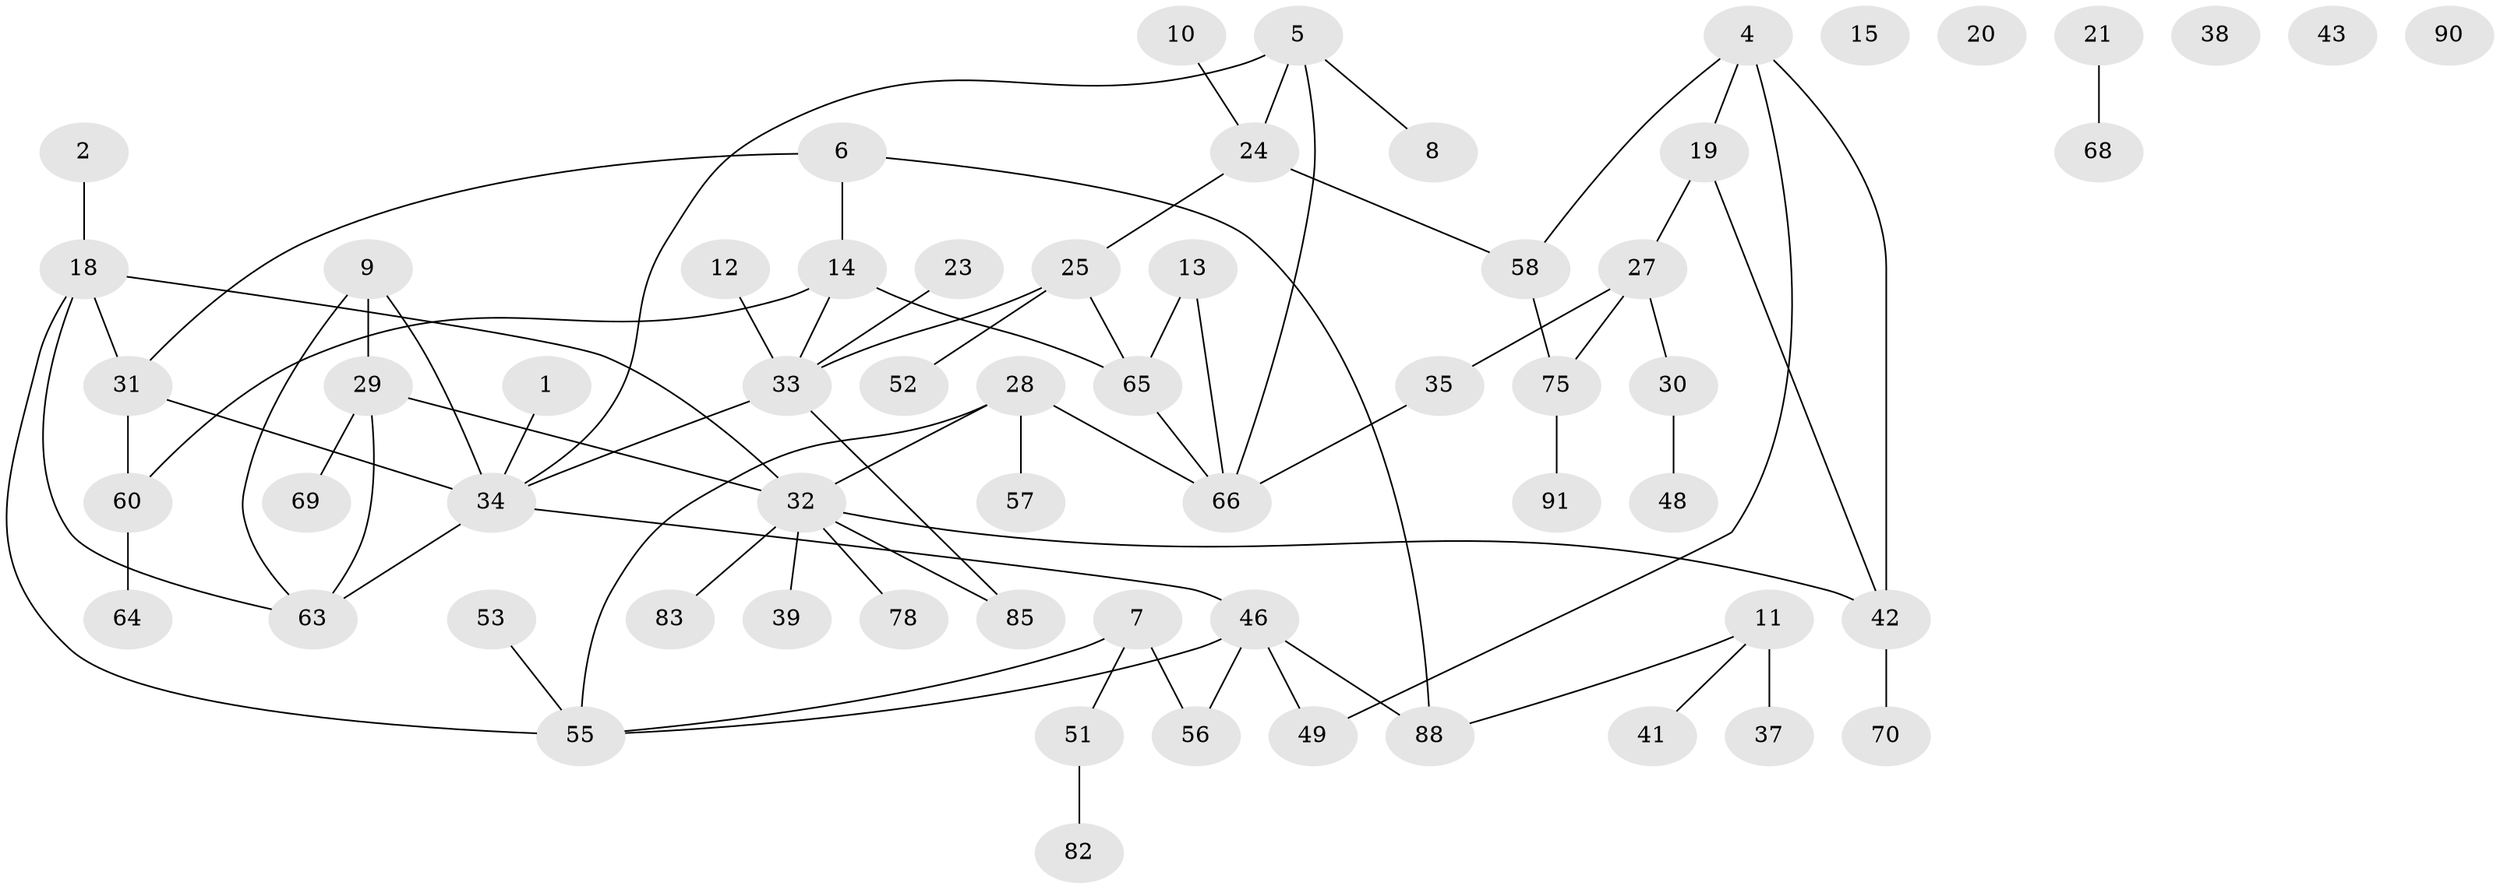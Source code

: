 // original degree distribution, {1: 0.28421052631578947, 2: 0.30526315789473685, 3: 0.15789473684210525, 5: 0.06315789473684211, 4: 0.11578947368421053, 0: 0.042105263157894736, 6: 0.031578947368421054}
// Generated by graph-tools (version 1.1) at 2025/41/03/06/25 10:41:22]
// undirected, 62 vertices, 76 edges
graph export_dot {
graph [start="1"]
  node [color=gray90,style=filled];
  1;
  2 [super="+3"];
  4 [super="+26"];
  5 [super="+54"];
  6 [super="+22"];
  7 [super="+89"];
  8;
  9 [super="+17"];
  10;
  11 [super="+16"];
  12;
  13 [super="+40"];
  14 [super="+86"];
  15;
  18 [super="+36"];
  19 [super="+47"];
  20;
  21 [super="+76"];
  23;
  24 [super="+87"];
  25 [super="+94"];
  27 [super="+93"];
  28 [super="+62"];
  29 [super="+80"];
  30 [super="+81"];
  31 [super="+79"];
  32 [super="+45"];
  33 [super="+72"];
  34 [super="+44"];
  35;
  37;
  38;
  39;
  41;
  42 [super="+59"];
  43 [super="+50"];
  46 [super="+74"];
  48;
  49;
  51;
  52;
  53;
  55 [super="+95"];
  56 [super="+67"];
  57 [super="+61"];
  58;
  60 [super="+73"];
  63;
  64 [super="+84"];
  65 [super="+77"];
  66 [super="+71"];
  68;
  69;
  70;
  75 [super="+92"];
  78;
  82;
  83;
  85;
  88;
  90;
  91;
  1 -- 34;
  2 -- 18;
  4 -- 49;
  4 -- 58;
  4 -- 42;
  4 -- 19;
  5 -- 8;
  5 -- 24 [weight=2];
  5 -- 34;
  5 -- 66;
  6 -- 88;
  6 -- 31;
  6 -- 14;
  7 -- 55;
  7 -- 51;
  7 -- 56;
  9 -- 63;
  9 -- 34;
  9 -- 29;
  10 -- 24;
  11 -- 41;
  11 -- 88;
  11 -- 37;
  12 -- 33;
  13 -- 66;
  13 -- 65;
  14 -- 60;
  14 -- 65;
  14 -- 33;
  18 -- 31;
  18 -- 32;
  18 -- 55;
  18 -- 63;
  19 -- 42;
  19 -- 27;
  21 -- 68;
  23 -- 33;
  24 -- 58;
  24 -- 25;
  25 -- 33;
  25 -- 52 [weight=2];
  25 -- 65;
  27 -- 35;
  27 -- 75;
  27 -- 30;
  28 -- 32;
  28 -- 55;
  28 -- 57;
  28 -- 66;
  29 -- 63;
  29 -- 32;
  29 -- 69;
  30 -- 48;
  31 -- 34;
  31 -- 60;
  32 -- 78;
  32 -- 83;
  32 -- 85;
  32 -- 39;
  32 -- 42;
  33 -- 34;
  33 -- 85;
  34 -- 63;
  34 -- 46;
  35 -- 66;
  42 -- 70;
  46 -- 88;
  46 -- 49;
  46 -- 56;
  46 -- 55;
  51 -- 82;
  53 -- 55;
  58 -- 75;
  60 -- 64;
  65 -- 66;
  75 -- 91;
}
